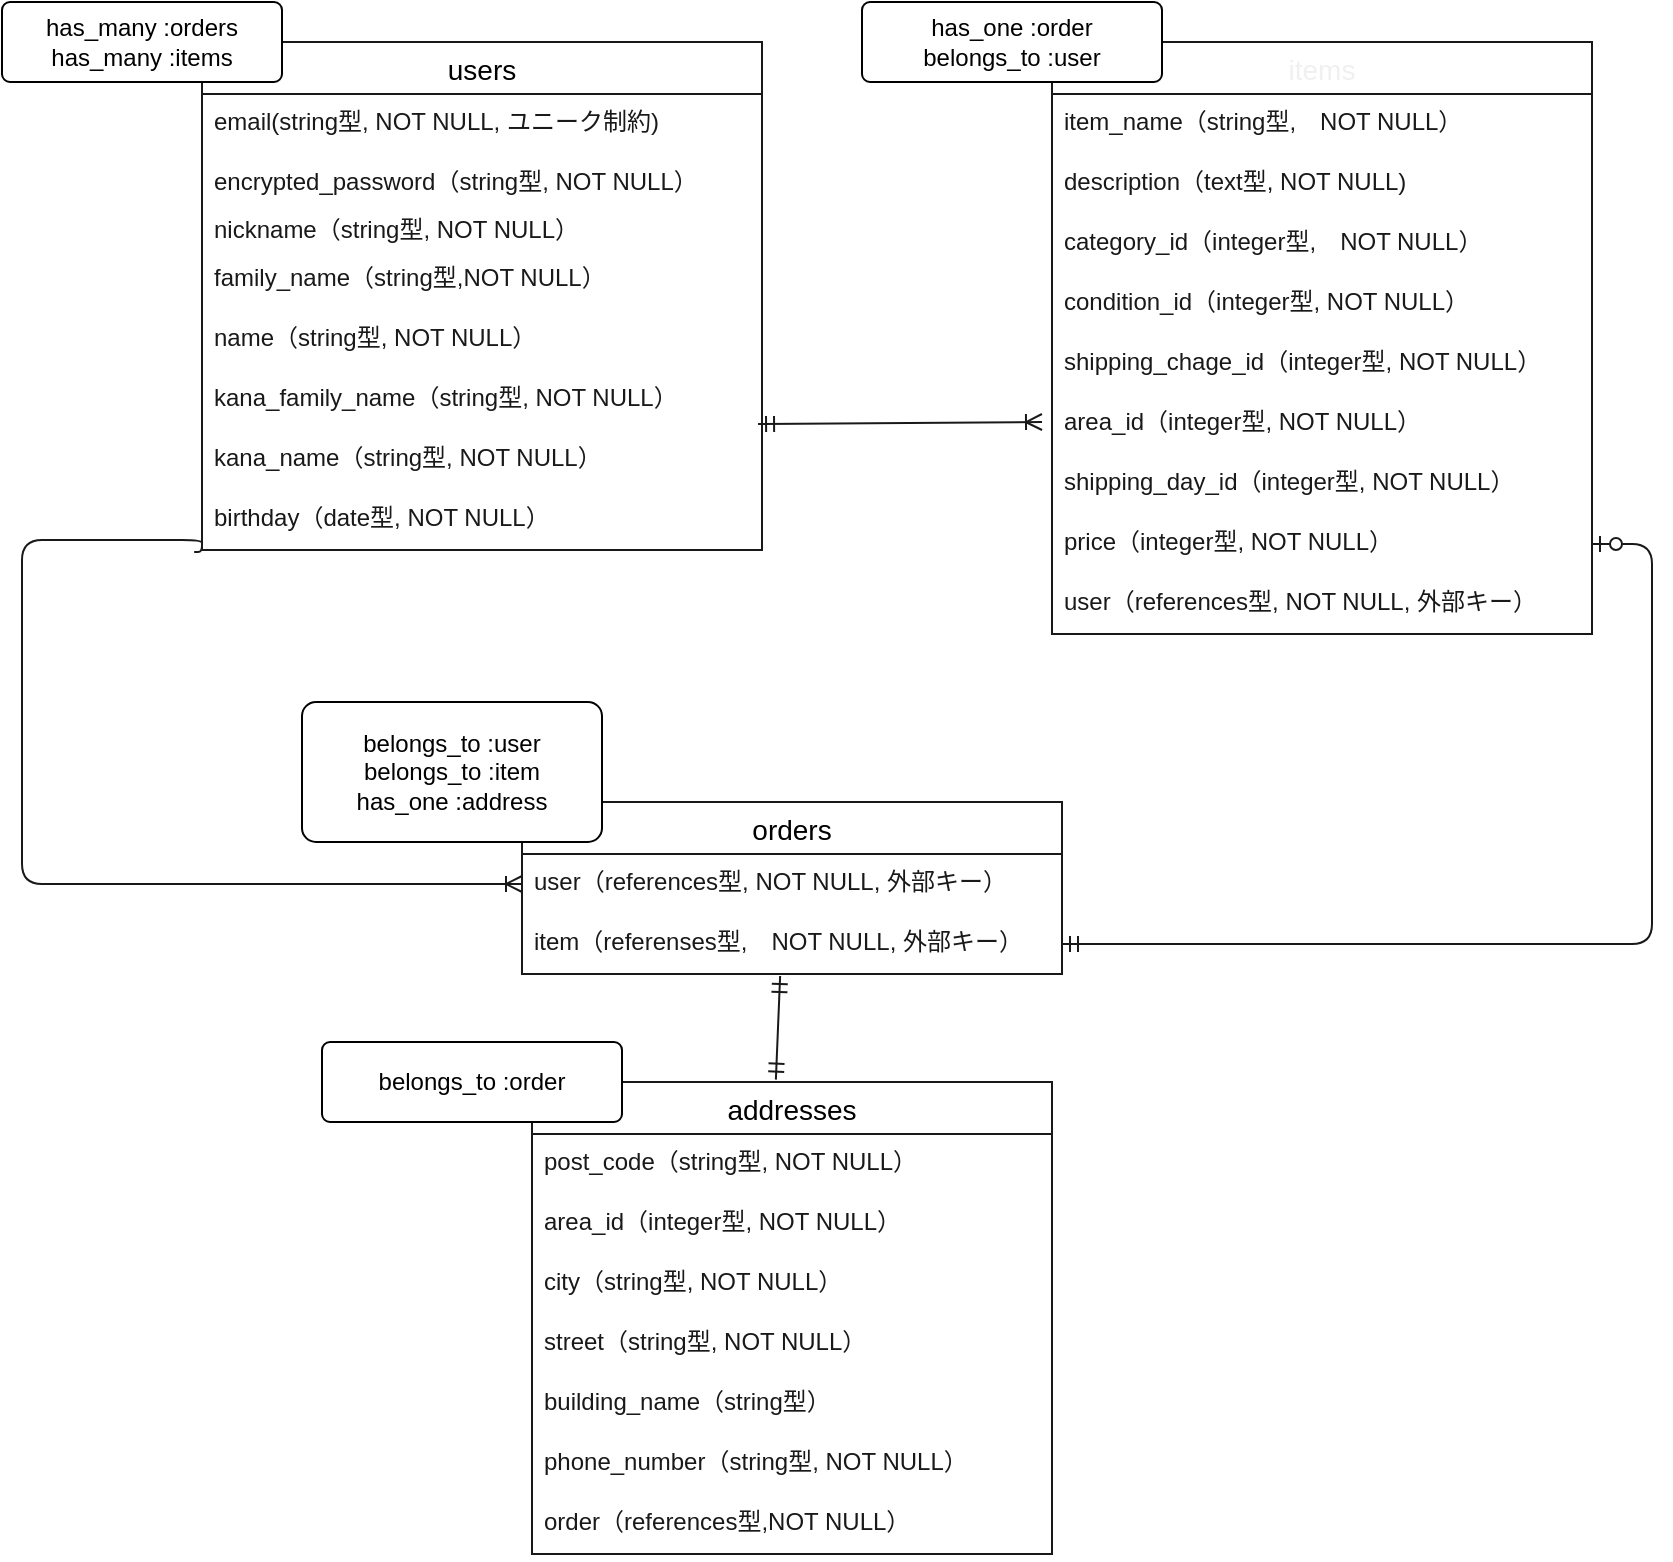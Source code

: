 <mxfile>
    <diagram id="iHe5-swWgr277LIi-snk" name="ページ1">
        <mxGraphModel dx="1171" dy="1689" grid="1" gridSize="10" guides="1" tooltips="1" connect="1" arrows="1" fold="1" page="1" pageScale="1" pageWidth="827" pageHeight="1169" background="#ffffff" math="0" shadow="0">
            <root>
                <mxCell id="0"/>
                <mxCell id="1" parent="0"/>
                <mxCell id="2" value="users" style="swimlane;fontStyle=0;childLayout=stackLayout;horizontal=1;startSize=26;horizontalStack=0;resizeParent=1;resizeParentMax=0;resizeLast=0;collapsible=1;marginBottom=0;align=center;fontSize=14;strokeColor=#191919;" parent="1" vertex="1">
                    <mxGeometry x="60" y="10" width="280" height="254" as="geometry"/>
                </mxCell>
                <mxCell id="20" value="email(string型, NOT NULL, ユニーク制約)" style="text;strokeColor=none;fillColor=none;spacingLeft=4;spacingRight=4;overflow=hidden;rotatable=0;points=[[0,0.5],[1,0.5]];portConstraint=eastwest;fontSize=12;fontColor=#191919;" parent="2" vertex="1">
                    <mxGeometry y="26" width="280" height="30" as="geometry"/>
                </mxCell>
                <mxCell id="4" value="encrypted_password（string型, NOT NULL）" style="text;strokeColor=none;fillColor=none;spacingLeft=4;spacingRight=4;overflow=hidden;rotatable=0;points=[[0,0.5],[1,0.5]];portConstraint=eastwest;fontSize=12;fontColor=#191919;" parent="2" vertex="1">
                    <mxGeometry y="56" width="280" height="24" as="geometry"/>
                </mxCell>
                <mxCell id="5" value="nickname（string型, NOT NULL）" style="text;strokeColor=none;fillColor=none;spacingLeft=4;spacingRight=4;overflow=hidden;rotatable=0;points=[[0,0.5],[1,0.5]];portConstraint=eastwest;fontSize=12;fontColor=#191919;" parent="2" vertex="1">
                    <mxGeometry y="80" width="280" height="24" as="geometry"/>
                </mxCell>
                <mxCell id="10" value="family_name（string型,NOT NULL）" style="text;strokeColor=none;fillColor=none;spacingLeft=4;spacingRight=4;overflow=hidden;rotatable=0;points=[[0,0.5],[1,0.5]];portConstraint=eastwest;fontSize=12;fontColor=#191919;" parent="2" vertex="1">
                    <mxGeometry y="104" width="280" height="30" as="geometry"/>
                </mxCell>
                <mxCell id="11" value="name（string型, NOT NULL）" style="text;strokeColor=none;fillColor=none;spacingLeft=4;spacingRight=4;overflow=hidden;rotatable=0;points=[[0,0.5],[1,0.5]];portConstraint=eastwest;fontSize=12;fontColor=#191919;" parent="2" vertex="1">
                    <mxGeometry y="134" width="280" height="30" as="geometry"/>
                </mxCell>
                <mxCell id="77" value="kana_family_name（string型, NOT NULL）" style="text;strokeColor=none;fillColor=none;spacingLeft=4;spacingRight=4;overflow=hidden;rotatable=0;points=[[0,0.5],[1,0.5]];portConstraint=eastwest;fontSize=12;fontColor=#191919;" parent="2" vertex="1">
                    <mxGeometry y="164" width="280" height="30" as="geometry"/>
                </mxCell>
                <mxCell id="13" value="kana_name（string型, NOT NULL）" style="text;strokeColor=none;fillColor=none;spacingLeft=4;spacingRight=4;overflow=hidden;rotatable=0;points=[[0,0.5],[1,0.5]];portConstraint=eastwest;fontSize=12;fillStyle=dashed;fontColor=#191919;" parent="2" vertex="1">
                    <mxGeometry y="194" width="280" height="30" as="geometry"/>
                </mxCell>
                <mxCell id="95" value="birthday（date型, NOT NULL）" style="text;strokeColor=none;fillColor=none;spacingLeft=4;spacingRight=4;overflow=hidden;rotatable=0;points=[[0,0.5],[1,0.5]];portConstraint=eastwest;fontSize=12;labelBorderColor=none;fillStyle=dashed;fontColor=#191919;" parent="2" vertex="1">
                    <mxGeometry y="224" width="280" height="30" as="geometry"/>
                </mxCell>
                <mxCell id="16" value="items" style="swimlane;fontStyle=0;childLayout=stackLayout;horizontal=1;startSize=26;horizontalStack=0;resizeParent=1;resizeParentMax=0;resizeLast=0;collapsible=1;marginBottom=0;align=center;fontSize=14;fontColor=#F0F0F0;strokeColor=#191919;" parent="1" vertex="1">
                    <mxGeometry x="485" y="10" width="270" height="296" as="geometry"/>
                </mxCell>
                <mxCell id="23" value="item_name（string型,　NOT NULL）" style="text;strokeColor=none;fillColor=none;spacingLeft=4;spacingRight=4;overflow=hidden;rotatable=0;points=[[0,0.5],[1,0.5]];portConstraint=eastwest;fontSize=12;fontColor=#191919;" parent="16" vertex="1">
                    <mxGeometry y="26" width="270" height="30" as="geometry"/>
                </mxCell>
                <mxCell id="25" value="description（text型, NOT NULL)" style="text;strokeColor=none;fillColor=none;spacingLeft=4;spacingRight=4;overflow=hidden;rotatable=0;points=[[0,0.5],[1,0.5]];portConstraint=eastwest;fontSize=12;fontColor=#191919;" parent="16" vertex="1">
                    <mxGeometry y="56" width="270" height="30" as="geometry"/>
                </mxCell>
                <mxCell id="26" value="category_id（integer型,　NOT NULL）" style="text;strokeColor=none;fillColor=none;spacingLeft=4;spacingRight=4;overflow=hidden;rotatable=0;points=[[0,0.5],[1,0.5]];portConstraint=eastwest;fontSize=12;fontColor=#191919;" parent="16" vertex="1">
                    <mxGeometry y="86" width="270" height="30" as="geometry"/>
                </mxCell>
                <mxCell id="39" value="condition_id（integer型, NOT NULL）" style="text;strokeColor=none;fillColor=none;spacingLeft=4;spacingRight=4;overflow=hidden;rotatable=0;points=[[0,0.5],[1,0.5]];portConstraint=eastwest;fontSize=12;fontColor=#191919;" parent="16" vertex="1">
                    <mxGeometry y="116" width="270" height="30" as="geometry"/>
                </mxCell>
                <mxCell id="40" value="shipping_chage_id（integer型, NOT NULL）" style="text;strokeColor=none;fillColor=none;spacingLeft=4;spacingRight=4;overflow=hidden;rotatable=0;points=[[0,0.5],[1,0.5]];portConstraint=eastwest;fontSize=12;fontColor=#191919;" parent="16" vertex="1">
                    <mxGeometry y="146" width="270" height="30" as="geometry"/>
                </mxCell>
                <mxCell id="42" value="area_id（integer型, NOT NULL）" style="text;strokeColor=none;fillColor=none;spacingLeft=4;spacingRight=4;overflow=hidden;rotatable=0;points=[[0,0.5],[1,0.5]];portConstraint=eastwest;fontSize=12;fontColor=#191919;" parent="16" vertex="1">
                    <mxGeometry y="176" width="270" height="30" as="geometry"/>
                </mxCell>
                <mxCell id="43" value="shipping_day_id（integer型, NOT NULL）" style="text;strokeColor=none;fillColor=none;spacingLeft=4;spacingRight=4;overflow=hidden;rotatable=0;points=[[0,0.5],[1,0.5]];portConstraint=eastwest;fontSize=12;fontColor=#191919;" parent="16" vertex="1">
                    <mxGeometry y="206" width="270" height="30" as="geometry"/>
                </mxCell>
                <mxCell id="27" value="price（integer型, NOT NULL）" style="text;strokeColor=none;fillColor=none;spacingLeft=4;spacingRight=4;overflow=hidden;rotatable=0;points=[[0,0.5],[1,0.5]];portConstraint=eastwest;fontSize=12;fontColor=#191919;" parent="16" vertex="1">
                    <mxGeometry y="236" width="270" height="30" as="geometry"/>
                </mxCell>
                <mxCell id="56" value="user（references型, NOT NULL, 外部キー）" style="text;strokeColor=none;fillColor=none;spacingLeft=4;spacingRight=4;overflow=hidden;rotatable=0;points=[[0,0.5],[1,0.5]];portConstraint=eastwest;fontSize=12;fontColor=#191919;" parent="16" vertex="1">
                    <mxGeometry y="266" width="270" height="30" as="geometry"/>
                </mxCell>
                <mxCell id="57" value="orders" style="swimlane;fontStyle=0;childLayout=stackLayout;horizontal=1;startSize=26;horizontalStack=0;resizeParent=1;resizeParentMax=0;resizeLast=0;collapsible=1;marginBottom=0;align=center;fontSize=14;labelBorderColor=none;strokeColor=#191919;" parent="1" vertex="1">
                    <mxGeometry x="220" y="390" width="270" height="86" as="geometry"/>
                </mxCell>
                <mxCell id="58" value="user（references型, NOT NULL, 外部キー）" style="text;strokeColor=none;fillColor=none;spacingLeft=4;spacingRight=4;overflow=hidden;rotatable=0;points=[[0,0.5],[1,0.5]];portConstraint=eastwest;fontSize=12;fontColor=#191919;" parent="57" vertex="1">
                    <mxGeometry y="26" width="270" height="30" as="geometry"/>
                </mxCell>
                <mxCell id="80" value="item（referenses型,　NOT NULL, 外部キー）" style="text;strokeColor=none;fillColor=none;spacingLeft=4;spacingRight=4;overflow=hidden;rotatable=0;points=[[0,0.5],[1,0.5]];portConstraint=eastwest;fontSize=12;fontColor=#191919;" parent="57" vertex="1">
                    <mxGeometry y="56" width="270" height="30" as="geometry"/>
                </mxCell>
                <mxCell id="61" value="addresses" style="swimlane;fontStyle=0;childLayout=stackLayout;horizontal=1;startSize=26;horizontalStack=0;resizeParent=1;resizeParentMax=0;resizeLast=0;collapsible=1;marginBottom=0;align=center;fontSize=14;strokeColor=#191919;" parent="1" vertex="1">
                    <mxGeometry x="225" y="530" width="260" height="236" as="geometry"/>
                </mxCell>
                <mxCell id="62" value="post_code（string型, NOT NULL）" style="text;strokeColor=none;fillColor=none;spacingLeft=4;spacingRight=4;overflow=hidden;rotatable=0;points=[[0,0.5],[1,0.5]];portConstraint=eastwest;fontSize=12;fontColor=#191919;" parent="61" vertex="1">
                    <mxGeometry y="26" width="260" height="30" as="geometry"/>
                </mxCell>
                <mxCell id="63" value="area_id（integer型, NOT NULL）" style="text;strokeColor=none;fillColor=none;spacingLeft=4;spacingRight=4;overflow=hidden;rotatable=0;points=[[0,0.5],[1,0.5]];portConstraint=eastwest;fontSize=12;fontColor=#191919;" parent="61" vertex="1">
                    <mxGeometry y="56" width="260" height="30" as="geometry"/>
                </mxCell>
                <mxCell id="66" value="city（string型, NOT NULL）" style="text;strokeColor=none;fillColor=none;spacingLeft=4;spacingRight=4;overflow=hidden;rotatable=0;points=[[0,0.5],[1,0.5]];portConstraint=eastwest;fontSize=12;fontColor=#191919;" parent="61" vertex="1">
                    <mxGeometry y="86" width="260" height="30" as="geometry"/>
                </mxCell>
                <mxCell id="67" value="street（string型, NOT NULL）" style="text;strokeColor=none;fillColor=none;spacingLeft=4;spacingRight=4;overflow=hidden;rotatable=0;points=[[0,0.5],[1,0.5]];portConstraint=eastwest;fontSize=12;fontColor=#191919;" parent="61" vertex="1">
                    <mxGeometry y="116" width="260" height="30" as="geometry"/>
                </mxCell>
                <mxCell id="69" value="building_name（string型）" style="text;strokeColor=none;fillColor=none;spacingLeft=4;spacingRight=4;overflow=hidden;rotatable=0;points=[[0,0.5],[1,0.5]];portConstraint=eastwest;fontSize=12;fontColor=#191919;" parent="61" vertex="1">
                    <mxGeometry y="146" width="260" height="30" as="geometry"/>
                </mxCell>
                <mxCell id="71" value="phone_number（string型, NOT NULL）" style="text;strokeColor=none;fillColor=none;spacingLeft=4;spacingRight=4;overflow=hidden;rotatable=0;points=[[0,0.5],[1,0.5]];portConstraint=eastwest;fontSize=12;fontColor=#191919;" parent="61" vertex="1">
                    <mxGeometry y="176" width="260" height="30" as="geometry"/>
                </mxCell>
                <mxCell id="83" value="order（references型,NOT NULL）" style="text;strokeColor=none;fillColor=none;spacingLeft=4;spacingRight=4;overflow=hidden;rotatable=0;points=[[0,0.5],[1,0.5]];portConstraint=eastwest;fontSize=12;fontColor=#191919;" parent="61" vertex="1">
                    <mxGeometry y="206" width="260" height="30" as="geometry"/>
                </mxCell>
                <mxCell id="75" value="" style="edgeStyle=entityRelationEdgeStyle;fontSize=12;html=1;endArrow=ERzeroToOne;startArrow=ERmandOne;exitX=1;exitY=0.5;exitDx=0;exitDy=0;fontColor=#191919;labelBackgroundColor=none;strokeColor=#191919;" parent="1" source="80" target="27" edge="1">
                    <mxGeometry width="100" height="100" relative="1" as="geometry">
                        <mxPoint x="510" y="430" as="sourcePoint"/>
                        <mxPoint x="350" y="320" as="targetPoint"/>
                    </mxGeometry>
                </mxCell>
                <mxCell id="79" value="" style="fontSize=12;html=1;endArrow=ERmandOne;startArrow=ERmandOne;entryX=0.478;entryY=1.033;entryDx=0;entryDy=0;exitX=0.469;exitY=-0.005;exitDx=0;exitDy=0;entryPerimeter=0;exitPerimeter=0;fontColor=#191919;labelBackgroundColor=none;strokeColor=#191919;" parent="1" source="61" target="80" edge="1">
                    <mxGeometry width="100" height="100" relative="1" as="geometry">
                        <mxPoint x="350" y="630" as="sourcePoint"/>
                        <mxPoint x="342.04" y="546" as="targetPoint"/>
                    </mxGeometry>
                </mxCell>
                <mxCell id="84" value="belongs_to :user&lt;br&gt;belongs_to :item&lt;br&gt;has_one :address" style="rounded=1;arcSize=10;whiteSpace=wrap;html=1;align=center;" parent="1" vertex="1">
                    <mxGeometry x="110" y="340" width="150" height="70" as="geometry"/>
                </mxCell>
                <mxCell id="86" value="belongs_to :order" style="rounded=1;arcSize=10;whiteSpace=wrap;html=1;align=center;" parent="1" vertex="1">
                    <mxGeometry x="120" y="510" width="150" height="40" as="geometry"/>
                </mxCell>
                <mxCell id="87" value="has_one :order&lt;br&gt;belongs_to :user" style="rounded=1;arcSize=10;whiteSpace=wrap;html=1;align=center;" parent="1" vertex="1">
                    <mxGeometry x="390" y="-10" width="150" height="40" as="geometry"/>
                </mxCell>
                <mxCell id="88" value="has_many :orders&lt;br&gt;has_many :items" style="rounded=1;arcSize=10;whiteSpace=wrap;html=1;align=center;" parent="1" vertex="1">
                    <mxGeometry x="-40" y="-10" width="140" height="40" as="geometry"/>
                </mxCell>
                <mxCell id="90" value="" style="fontSize=12;html=1;endArrow=ERoneToMany;startArrow=ERmandOne;fontColor=#191919;exitX=0.993;exitY=-0.1;exitDx=0;exitDy=0;labelBackgroundColor=none;strokeColor=#191919;exitPerimeter=0;" parent="1" source="13" edge="1">
                    <mxGeometry width="100" height="100" relative="1" as="geometry">
                        <mxPoint x="350" y="390" as="sourcePoint"/>
                        <mxPoint x="480" y="200" as="targetPoint"/>
                    </mxGeometry>
                </mxCell>
                <mxCell id="91" value="" style="edgeStyle=orthogonalEdgeStyle;fontSize=12;html=1;endArrow=ERoneToMany;fontColor=#F0F0F0;exitX=-0.014;exitY=1.033;exitDx=0;exitDy=0;entryX=0;entryY=0.5;entryDx=0;entryDy=0;strokeColor=#191919;exitPerimeter=0;" parent="1" target="58" edge="1" source="95">
                    <mxGeometry width="100" height="100" relative="1" as="geometry">
                        <mxPoint x="70" y="259" as="sourcePoint"/>
                        <mxPoint x="450" y="290" as="targetPoint"/>
                        <Array as="points">
                            <mxPoint x="60" y="265"/>
                            <mxPoint x="60" y="259"/>
                            <mxPoint x="-30" y="259"/>
                            <mxPoint x="-30" y="431"/>
                        </Array>
                    </mxGeometry>
                </mxCell>
            </root>
        </mxGraphModel>
    </diagram>
</mxfile>